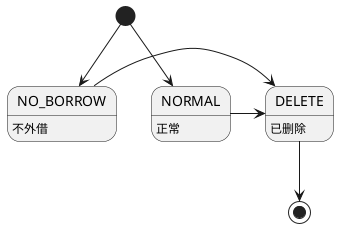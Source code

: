 @startuml
[*] --> NORMAL
NO_BORROW -> DELETE
NORMAL -> DELETE
[*] --> NO_BORROW
NORMAL:正常
NO_BORROW:不外借
DELETE:已删除
DELETE --> [*]
@enduml
